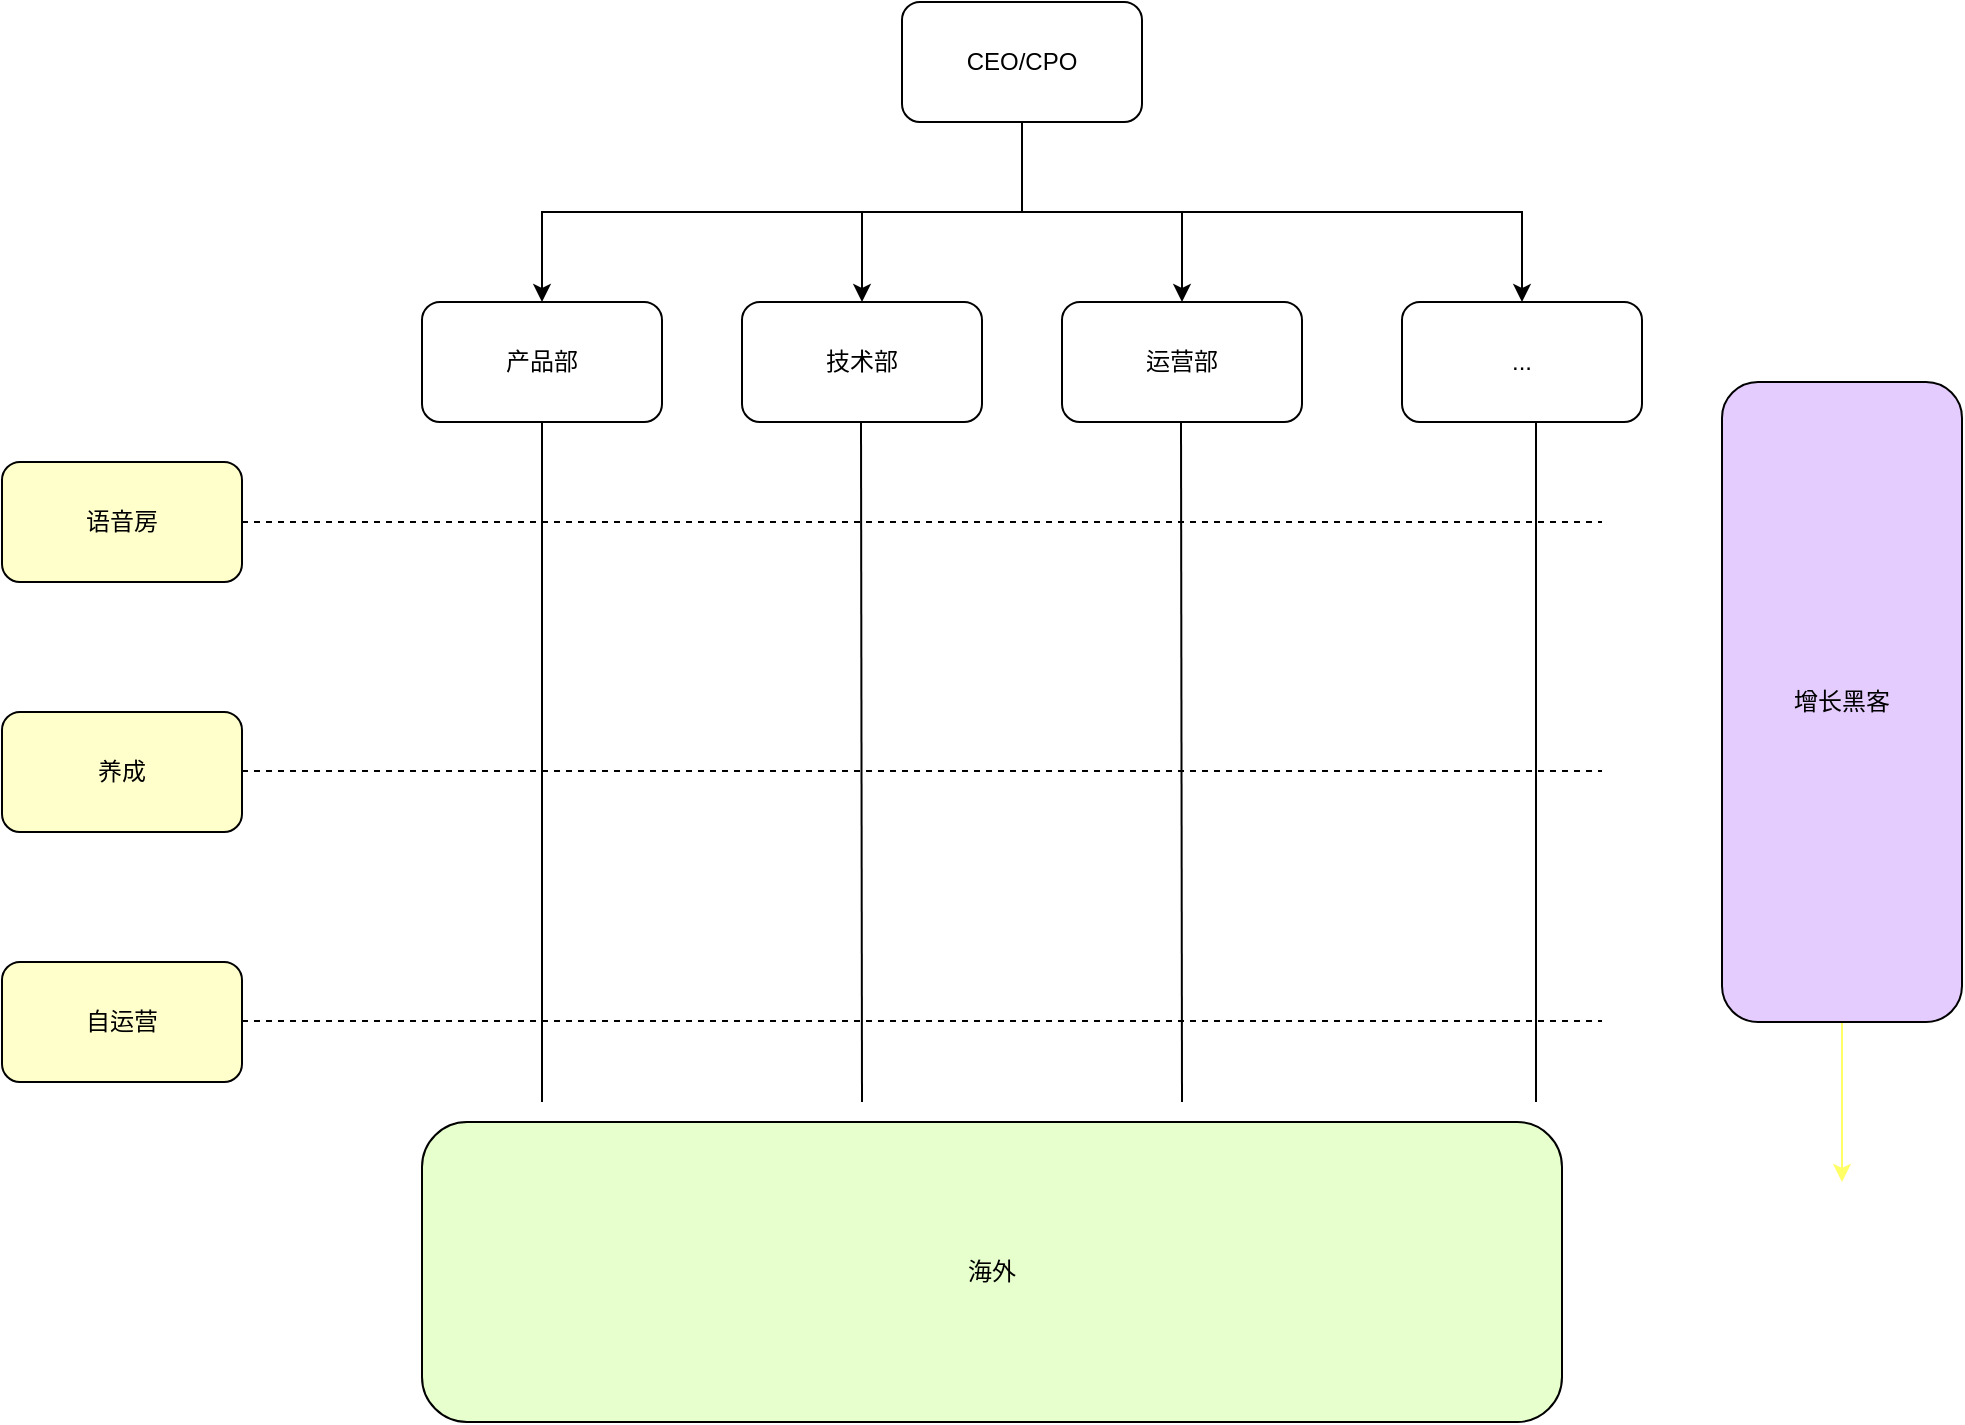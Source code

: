 <mxfile version="12.6.6" type="github"><diagram id="prtHgNgQTEPvFCAcTncT" name="Page-1"><mxGraphModel dx="1346" dy="746" grid="1" gridSize="10" guides="1" tooltips="1" connect="1" arrows="1" fold="1" page="1" pageScale="1" pageWidth="827" pageHeight="1169" math="0" shadow="0"><root><mxCell id="0"/><mxCell id="1" parent="0"/><mxCell id="mlnNbukuejFu9CVMisAg-3" value="" style="edgeStyle=orthogonalEdgeStyle;rounded=0;orthogonalLoop=1;jettySize=auto;html=1;exitX=0.5;exitY=1;exitDx=0;exitDy=0;" edge="1" parent="1" source="mlnNbukuejFu9CVMisAg-1" target="mlnNbukuejFu9CVMisAg-2"><mxGeometry relative="1" as="geometry"/></mxCell><mxCell id="mlnNbukuejFu9CVMisAg-5" value="" style="edgeStyle=orthogonalEdgeStyle;rounded=0;orthogonalLoop=1;jettySize=auto;html=1;" edge="1" parent="1" source="mlnNbukuejFu9CVMisAg-1" target="mlnNbukuejFu9CVMisAg-4"><mxGeometry relative="1" as="geometry"/></mxCell><mxCell id="mlnNbukuejFu9CVMisAg-7" value="" style="edgeStyle=orthogonalEdgeStyle;rounded=0;orthogonalLoop=1;jettySize=auto;html=1;exitX=0.5;exitY=1;exitDx=0;exitDy=0;" edge="1" parent="1" source="mlnNbukuejFu9CVMisAg-1" target="mlnNbukuejFu9CVMisAg-6"><mxGeometry relative="1" as="geometry"/></mxCell><mxCell id="mlnNbukuejFu9CVMisAg-9" value="" style="edgeStyle=orthogonalEdgeStyle;rounded=0;orthogonalLoop=1;jettySize=auto;html=1;exitX=0.5;exitY=1;exitDx=0;exitDy=0;" edge="1" parent="1" source="mlnNbukuejFu9CVMisAg-1" target="mlnNbukuejFu9CVMisAg-8"><mxGeometry relative="1" as="geometry"/></mxCell><mxCell id="mlnNbukuejFu9CVMisAg-1" value="CEO/CPO" style="rounded=1;whiteSpace=wrap;html=1;" vertex="1" parent="1"><mxGeometry x="510" y="60" width="120" height="60" as="geometry"/></mxCell><mxCell id="mlnNbukuejFu9CVMisAg-8" value="..." style="rounded=1;whiteSpace=wrap;html=1;" vertex="1" parent="1"><mxGeometry x="760" y="210" width="120" height="60" as="geometry"/></mxCell><mxCell id="mlnNbukuejFu9CVMisAg-6" value="运营部" style="rounded=1;whiteSpace=wrap;html=1;" vertex="1" parent="1"><mxGeometry x="590" y="210" width="120" height="60" as="geometry"/></mxCell><mxCell id="mlnNbukuejFu9CVMisAg-4" value="技术部" style="rounded=1;whiteSpace=wrap;html=1;" vertex="1" parent="1"><mxGeometry x="430" y="210" width="120" height="60" as="geometry"/></mxCell><mxCell id="mlnNbukuejFu9CVMisAg-2" value="产品部" style="rounded=1;whiteSpace=wrap;html=1;" vertex="1" parent="1"><mxGeometry x="270" y="210" width="120" height="60" as="geometry"/></mxCell><mxCell id="mlnNbukuejFu9CVMisAg-10" value="" style="endArrow=none;html=1;entryX=0.5;entryY=1;entryDx=0;entryDy=0;" edge="1" parent="1" target="mlnNbukuejFu9CVMisAg-2"><mxGeometry width="50" height="50" relative="1" as="geometry"><mxPoint x="330" y="610" as="sourcePoint"/><mxPoint x="420" y="330" as="targetPoint"/></mxGeometry></mxCell><mxCell id="mlnNbukuejFu9CVMisAg-11" value="" style="endArrow=none;html=1;entryX=0.5;entryY=1;entryDx=0;entryDy=0;" edge="1" parent="1"><mxGeometry width="50" height="50" relative="1" as="geometry"><mxPoint x="490" y="610" as="sourcePoint"/><mxPoint x="489.5" y="270" as="targetPoint"/></mxGeometry></mxCell><mxCell id="mlnNbukuejFu9CVMisAg-12" value="" style="endArrow=none;html=1;entryX=0.5;entryY=1;entryDx=0;entryDy=0;" edge="1" parent="1"><mxGeometry width="50" height="50" relative="1" as="geometry"><mxPoint x="650" y="610" as="sourcePoint"/><mxPoint x="649.5" y="270" as="targetPoint"/></mxGeometry></mxCell><mxCell id="mlnNbukuejFu9CVMisAg-13" value="" style="endArrow=none;html=1;entryX=0.5;entryY=1;entryDx=0;entryDy=0;" edge="1" parent="1"><mxGeometry width="50" height="50" relative="1" as="geometry"><mxPoint x="827" y="610" as="sourcePoint"/><mxPoint x="827" y="270" as="targetPoint"/></mxGeometry></mxCell><mxCell id="mlnNbukuejFu9CVMisAg-14" value="语音房" style="rounded=1;whiteSpace=wrap;html=1;fillColor=#FFFFCC;" vertex="1" parent="1"><mxGeometry x="60" y="290" width="120" height="60" as="geometry"/></mxCell><mxCell id="mlnNbukuejFu9CVMisAg-15" value="养成" style="rounded=1;whiteSpace=wrap;html=1;fillColor=#FFFFCC;" vertex="1" parent="1"><mxGeometry x="60" y="415" width="120" height="60" as="geometry"/></mxCell><mxCell id="mlnNbukuejFu9CVMisAg-16" value="自运营" style="rounded=1;whiteSpace=wrap;html=1;fillColor=#FFFFCC;" vertex="1" parent="1"><mxGeometry x="60" y="540" width="120" height="60" as="geometry"/></mxCell><mxCell id="mlnNbukuejFu9CVMisAg-17" value="海外" style="rounded=1;whiteSpace=wrap;html=1;fillColor=#E6FFCC;" vertex="1" parent="1"><mxGeometry x="270" y="620" width="570" height="150" as="geometry"/></mxCell><mxCell id="mlnNbukuejFu9CVMisAg-18" value="" style="endArrow=none;dashed=1;html=1;exitX=1;exitY=0.5;exitDx=0;exitDy=0;" edge="1" parent="1" source="mlnNbukuejFu9CVMisAg-14"><mxGeometry width="50" height="50" relative="1" as="geometry"><mxPoint x="190" y="700" as="sourcePoint"/><mxPoint x="860" y="320" as="targetPoint"/></mxGeometry></mxCell><mxCell id="mlnNbukuejFu9CVMisAg-19" value="" style="endArrow=none;dashed=1;html=1;exitX=1;exitY=0.5;exitDx=0;exitDy=0;" edge="1" parent="1"><mxGeometry width="50" height="50" relative="1" as="geometry"><mxPoint x="180" y="444.5" as="sourcePoint"/><mxPoint x="860" y="444.5" as="targetPoint"/></mxGeometry></mxCell><mxCell id="mlnNbukuejFu9CVMisAg-20" value="" style="endArrow=none;dashed=1;html=1;exitX=1;exitY=0.5;exitDx=0;exitDy=0;" edge="1" parent="1"><mxGeometry width="50" height="50" relative="1" as="geometry"><mxPoint x="180" y="569.5" as="sourcePoint"/><mxPoint x="860" y="569.5" as="targetPoint"/></mxGeometry></mxCell><mxCell id="mlnNbukuejFu9CVMisAg-23" value="" style="edgeStyle=orthogonalEdgeStyle;rounded=0;orthogonalLoop=1;jettySize=auto;html=1;strokeColor=#FFFF66;" edge="1" parent="1" source="mlnNbukuejFu9CVMisAg-21"><mxGeometry relative="1" as="geometry"><mxPoint x="980" y="650" as="targetPoint"/></mxGeometry></mxCell><mxCell id="mlnNbukuejFu9CVMisAg-21" value="增长黑客" style="rounded=1;whiteSpace=wrap;html=1;fillColor=#E5CCFF;" vertex="1" parent="1"><mxGeometry x="920" y="250" width="120" height="320" as="geometry"/></mxCell></root></mxGraphModel></diagram></mxfile>